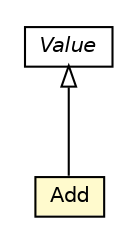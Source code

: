 #!/usr/local/bin/dot
#
# Class diagram 
# Generated by UMLGraph version R5_6-24-gf6e263 (http://www.umlgraph.org/)
#

digraph G {
	edge [fontname="Helvetica",fontsize=10,labelfontname="Helvetica",labelfontsize=10];
	node [fontname="Helvetica",fontsize=10,shape=plaintext];
	nodesep=0.25;
	ranksep=0.5;
	// org.universAAL.utilities.api.service.Add
	c727 [label=<<table title="org.universAAL.utilities.api.service.Add" border="0" cellborder="1" cellspacing="0" cellpadding="2" port="p" bgcolor="lemonChiffon" href="./Add.html">
		<tr><td><table border="0" cellspacing="0" cellpadding="1">
<tr><td align="center" balign="center"> Add </td></tr>
		</table></td></tr>
		</table>>, URL="./Add.html", fontname="Helvetica", fontcolor="black", fontsize=10.0];
	// org.universAAL.utilities.api.service.Value
	c730 [label=<<table title="org.universAAL.utilities.api.service.Value" border="0" cellborder="1" cellspacing="0" cellpadding="2" port="p" href="./Value.html">
		<tr><td><table border="0" cellspacing="0" cellpadding="1">
<tr><td align="center" balign="center"><font face="Helvetica-Oblique"> Value </font></td></tr>
		</table></td></tr>
		</table>>, URL="./Value.html", fontname="Helvetica", fontcolor="black", fontsize=10.0];
	//org.universAAL.utilities.api.service.Add extends org.universAAL.utilities.api.service.Value
	c730:p -> c727:p [dir=back,arrowtail=empty];
}

